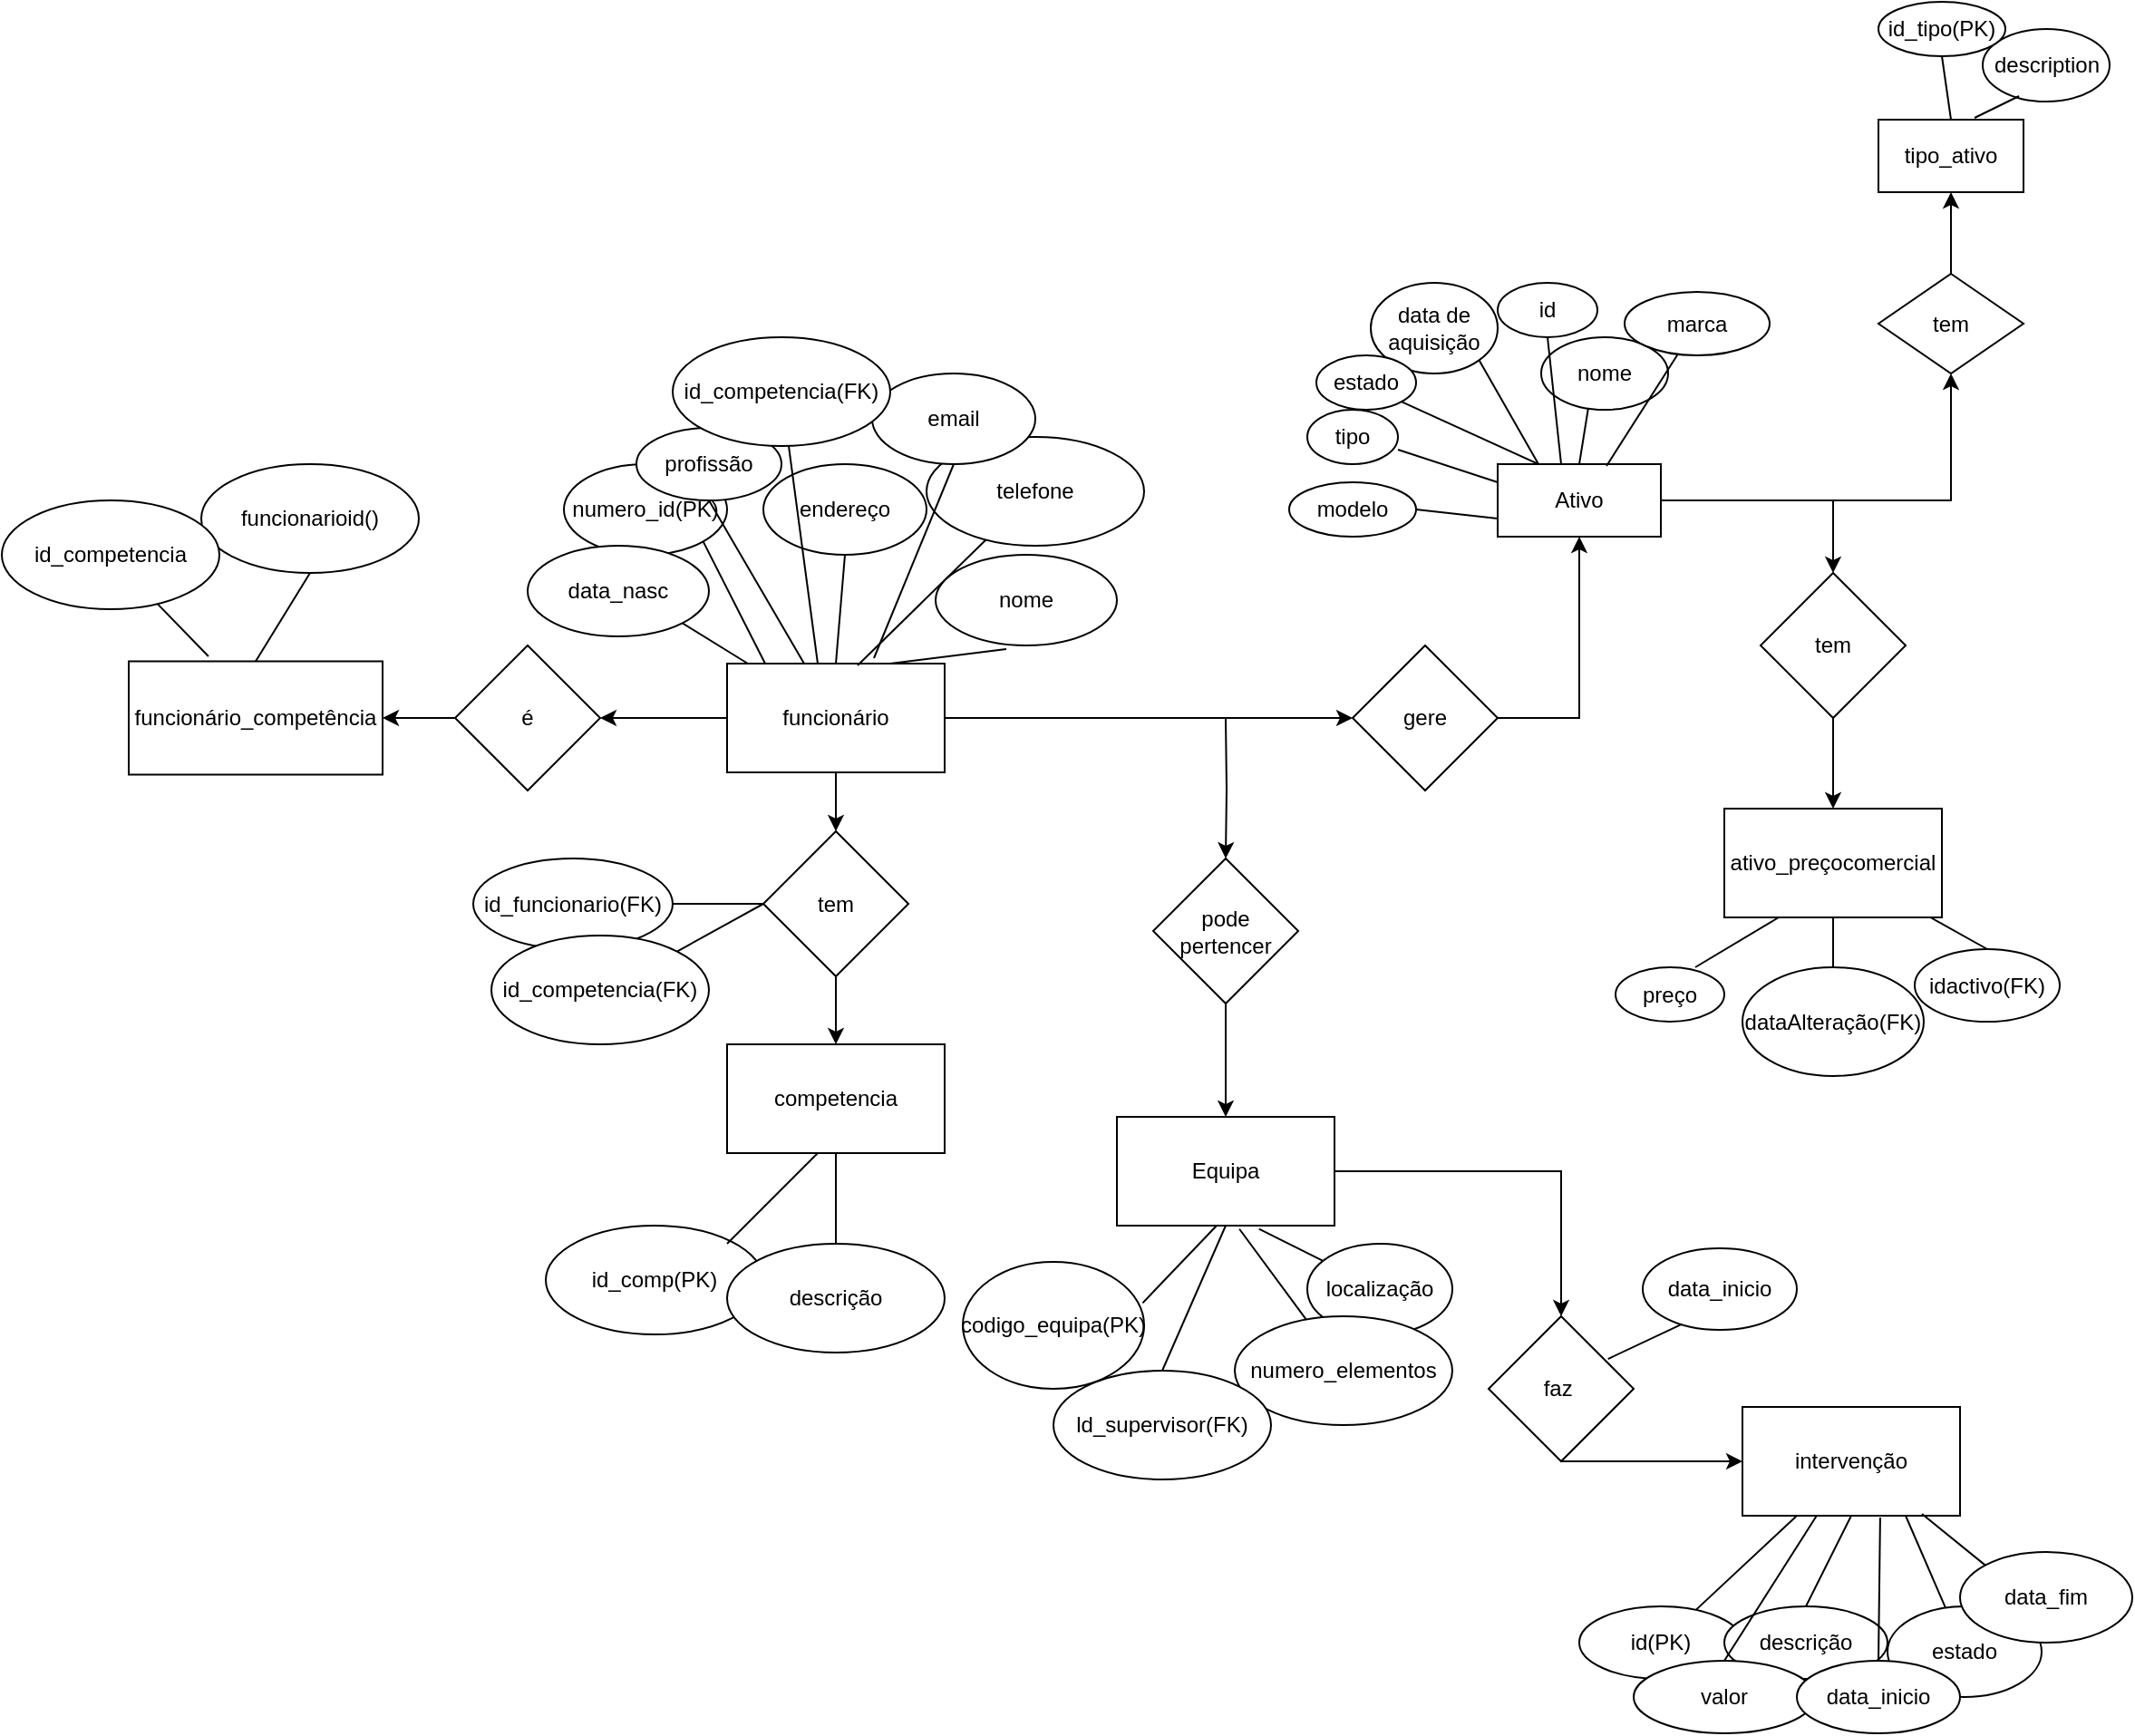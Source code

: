 <mxfile version="15.8.3" type="device"><diagram id="RiRNOo3PMDdVtDFo0Oja" name="Page-1"><mxGraphModel dx="2489" dy="1931" grid="1" gridSize="10" guides="1" tooltips="1" connect="1" arrows="1" fold="1" page="1" pageScale="1" pageWidth="827" pageHeight="1169" math="0" shadow="0"><root><mxCell id="0"/><mxCell id="1" parent="0"/><mxCell id="QVrU8I_HRrKM-z1Fk-Hs-78" style="edgeStyle=orthogonalEdgeStyle;rounded=0;orthogonalLoop=1;jettySize=auto;html=1;entryX=0.5;entryY=1;entryDx=0;entryDy=0;" parent="1" source="TFTgUp5jtIXC58tv8dnQ-1" target="QVrU8I_HRrKM-z1Fk-Hs-79" edge="1"><mxGeometry relative="1" as="geometry"><mxPoint x="540" y="-10" as="targetPoint"/><Array as="points"><mxPoint x="605" y="70"/></Array></mxGeometry></mxCell><mxCell id="QVrU8I_HRrKM-z1Fk-Hs-81" style="edgeStyle=orthogonalEdgeStyle;rounded=0;orthogonalLoop=1;jettySize=auto;html=1;" parent="1" source="TFTgUp5jtIXC58tv8dnQ-1" target="QVrU8I_HRrKM-z1Fk-Hs-82" edge="1"><mxGeometry relative="1" as="geometry"><mxPoint x="490" y="210" as="targetPoint"/></mxGeometry></mxCell><mxCell id="TFTgUp5jtIXC58tv8dnQ-1" value="Ativo" style="rounded=0;whiteSpace=wrap;html=1;" parent="1" vertex="1"><mxGeometry x="355" y="50" width="90" height="40" as="geometry"/></mxCell><mxCell id="TFTgUp5jtIXC58tv8dnQ-6" value="id" style="ellipse;whiteSpace=wrap;html=1;rounded=0;" parent="1" vertex="1"><mxGeometry x="355" y="-50" width="55" height="30" as="geometry"/></mxCell><mxCell id="TFTgUp5jtIXC58tv8dnQ-9" value="nome" style="ellipse;whiteSpace=wrap;html=1;" parent="1" vertex="1"><mxGeometry x="379" y="-20" width="70" height="40" as="geometry"/></mxCell><mxCell id="TFTgUp5jtIXC58tv8dnQ-10" value="data de aquisição" style="ellipse;whiteSpace=wrap;html=1;rounded=0;" parent="1" vertex="1"><mxGeometry x="285" y="-50" width="70" height="50" as="geometry"/></mxCell><mxCell id="TFTgUp5jtIXC58tv8dnQ-13" value="estado" style="ellipse;whiteSpace=wrap;html=1;rounded=0;" parent="1" vertex="1"><mxGeometry x="255" y="-10" width="55" height="30" as="geometry"/></mxCell><mxCell id="TFTgUp5jtIXC58tv8dnQ-15" value="marca" style="ellipse;whiteSpace=wrap;html=1;rounded=0;" parent="1" vertex="1"><mxGeometry x="425" y="-45" width="80" height="35" as="geometry"/></mxCell><mxCell id="TFTgUp5jtIXC58tv8dnQ-17" value="modelo" style="ellipse;whiteSpace=wrap;html=1;rounded=0;" parent="1" vertex="1"><mxGeometry x="240" y="60" width="70" height="30" as="geometry"/></mxCell><mxCell id="TFTgUp5jtIXC58tv8dnQ-19" value="tipo" style="ellipse;whiteSpace=wrap;html=1;rounded=0;" parent="1" vertex="1"><mxGeometry x="250" y="20" width="50" height="30" as="geometry"/></mxCell><mxCell id="TFTgUp5jtIXC58tv8dnQ-28" value="ativo_preçocomercial" style="rounded=0;whiteSpace=wrap;html=1;" parent="1" vertex="1"><mxGeometry x="480" y="240" width="120" height="60" as="geometry"/></mxCell><mxCell id="TFTgUp5jtIXC58tv8dnQ-29" value="idactivo(FK)" style="ellipse;whiteSpace=wrap;html=1;rounded=0;" parent="1" vertex="1"><mxGeometry x="585" y="317.5" width="80" height="40" as="geometry"/></mxCell><mxCell id="TFTgUp5jtIXC58tv8dnQ-31" value="preço" style="ellipse;whiteSpace=wrap;html=1;rounded=0;" parent="1" vertex="1"><mxGeometry x="420" y="327.5" width="60" height="30" as="geometry"/></mxCell><mxCell id="TFTgUp5jtIXC58tv8dnQ-33" value="dataAlteração(FK)" style="ellipse;whiteSpace=wrap;html=1;rounded=0;" parent="1" vertex="1"><mxGeometry x="490" y="327.5" width="100" height="60" as="geometry"/></mxCell><mxCell id="QVrU8I_HRrKM-z1Fk-Hs-20" value="" style="edgeStyle=orthogonalEdgeStyle;rounded=0;orthogonalLoop=1;jettySize=auto;html=1;" parent="1" source="QVrU8I_HRrKM-z1Fk-Hs-1" target="QVrU8I_HRrKM-z1Fk-Hs-19" edge="1"><mxGeometry relative="1" as="geometry"/></mxCell><mxCell id="QVrU8I_HRrKM-z1Fk-Hs-68" style="edgeStyle=orthogonalEdgeStyle;rounded=0;orthogonalLoop=1;jettySize=auto;html=1;entryX=0;entryY=0.5;entryDx=0;entryDy=0;" parent="1" source="QVrU8I_HRrKM-z1Fk-Hs-1" target="QVrU8I_HRrKM-z1Fk-Hs-69" edge="1"><mxGeometry relative="1" as="geometry"><mxPoint x="330" y="190" as="targetPoint"/></mxGeometry></mxCell><mxCell id="V7a0-rf93UVEj5yOAoAt-1" style="edgeStyle=orthogonalEdgeStyle;rounded=0;orthogonalLoop=1;jettySize=auto;html=1;entryX=1;entryY=0.5;entryDx=0;entryDy=0;" edge="1" parent="1" source="QVrU8I_HRrKM-z1Fk-Hs-1" target="QVrU8I_HRrKM-z1Fk-Hs-41"><mxGeometry relative="1" as="geometry"/></mxCell><mxCell id="QVrU8I_HRrKM-z1Fk-Hs-1" value="funcionário" style="rounded=0;whiteSpace=wrap;html=1;" parent="1" vertex="1"><mxGeometry x="-70" y="160" width="120" height="60" as="geometry"/></mxCell><mxCell id="QVrU8I_HRrKM-z1Fk-Hs-3" value="numero_id(PK)" style="ellipse;whiteSpace=wrap;html=1;" parent="1" vertex="1"><mxGeometry x="-160" y="50" width="90" height="50" as="geometry"/></mxCell><mxCell id="QVrU8I_HRrKM-z1Fk-Hs-5" value="nome" style="ellipse;whiteSpace=wrap;html=1;" parent="1" vertex="1"><mxGeometry x="45" y="100" width="100" height="50" as="geometry"/></mxCell><mxCell id="QVrU8I_HRrKM-z1Fk-Hs-6" value="data_nasc" style="ellipse;whiteSpace=wrap;html=1;rounded=0;" parent="1" vertex="1"><mxGeometry x="-180" y="95" width="100" height="50" as="geometry"/></mxCell><mxCell id="QVrU8I_HRrKM-z1Fk-Hs-8" value="endereço" style="ellipse;whiteSpace=wrap;html=1;rounded=0;" parent="1" vertex="1"><mxGeometry x="-50" y="50" width="90" height="50" as="geometry"/></mxCell><mxCell id="QVrU8I_HRrKM-z1Fk-Hs-10" value="profissão" style="ellipse;whiteSpace=wrap;html=1;rounded=0;" parent="1" vertex="1"><mxGeometry x="-120" y="30" width="80" height="40" as="geometry"/></mxCell><mxCell id="QVrU8I_HRrKM-z1Fk-Hs-12" value="telefone" style="ellipse;whiteSpace=wrap;html=1;rounded=0;" parent="1" vertex="1"><mxGeometry x="40" y="35" width="120" height="60" as="geometry"/></mxCell><mxCell id="QVrU8I_HRrKM-z1Fk-Hs-14" value="email" style="ellipse;whiteSpace=wrap;html=1;rounded=0;" parent="1" vertex="1"><mxGeometry x="10" width="90" height="50" as="geometry"/></mxCell><mxCell id="QVrU8I_HRrKM-z1Fk-Hs-16" value="id_competencia(FK)" style="ellipse;whiteSpace=wrap;html=1;rounded=0;" parent="1" vertex="1"><mxGeometry x="-100" y="-20" width="120" height="60" as="geometry"/></mxCell><mxCell id="QVrU8I_HRrKM-z1Fk-Hs-22" value="" style="edgeStyle=orthogonalEdgeStyle;rounded=0;orthogonalLoop=1;jettySize=auto;html=1;" parent="1" source="QVrU8I_HRrKM-z1Fk-Hs-19" target="QVrU8I_HRrKM-z1Fk-Hs-21" edge="1"><mxGeometry relative="1" as="geometry"/></mxCell><mxCell id="QVrU8I_HRrKM-z1Fk-Hs-19" value="tem" style="rhombus;whiteSpace=wrap;html=1;rounded=0;" parent="1" vertex="1"><mxGeometry x="-50" y="252.5" width="80" height="80" as="geometry"/></mxCell><mxCell id="QVrU8I_HRrKM-z1Fk-Hs-21" value="competencia" style="whiteSpace=wrap;html=1;rounded=0;" parent="1" vertex="1"><mxGeometry x="-70" y="370" width="120" height="60" as="geometry"/></mxCell><mxCell id="QVrU8I_HRrKM-z1Fk-Hs-23" value="id_comp(PK)" style="ellipse;whiteSpace=wrap;html=1;rounded=0;" parent="1" vertex="1"><mxGeometry x="-170" y="470" width="120" height="60" as="geometry"/></mxCell><mxCell id="QVrU8I_HRrKM-z1Fk-Hs-25" value="descrição" style="ellipse;whiteSpace=wrap;html=1;rounded=0;" parent="1" vertex="1"><mxGeometry x="-70" y="480" width="120" height="60" as="geometry"/></mxCell><mxCell id="QVrU8I_HRrKM-z1Fk-Hs-27" value="intervenção" style="rounded=0;whiteSpace=wrap;html=1;" parent="1" vertex="1"><mxGeometry x="490" y="570" width="120" height="60" as="geometry"/></mxCell><mxCell id="QVrU8I_HRrKM-z1Fk-Hs-28" value="id(PK)" style="ellipse;whiteSpace=wrap;html=1;rounded=0;" parent="1" vertex="1"><mxGeometry x="400" y="680" width="90" height="40" as="geometry"/></mxCell><mxCell id="QVrU8I_HRrKM-z1Fk-Hs-30" value="descrição" style="ellipse;whiteSpace=wrap;html=1;rounded=0;" parent="1" vertex="1"><mxGeometry x="480" y="680" width="90" height="40" as="geometry"/></mxCell><mxCell id="QVrU8I_HRrKM-z1Fk-Hs-32" value="estado" style="ellipse;whiteSpace=wrap;html=1;rounded=0;" parent="1" vertex="1"><mxGeometry x="570" y="680" width="85" height="50" as="geometry"/></mxCell><mxCell id="QVrU8I_HRrKM-z1Fk-Hs-34" value="valor" style="ellipse;whiteSpace=wrap;html=1;rounded=0;" parent="1" vertex="1"><mxGeometry x="430" y="710" width="100" height="40" as="geometry"/></mxCell><mxCell id="QVrU8I_HRrKM-z1Fk-Hs-36" value="data_inicio" style="ellipse;whiteSpace=wrap;html=1;rounded=0;" parent="1" vertex="1"><mxGeometry x="520" y="710" width="90" height="40" as="geometry"/></mxCell><mxCell id="QVrU8I_HRrKM-z1Fk-Hs-38" value="data_fim" style="ellipse;whiteSpace=wrap;html=1;rounded=0;" parent="1" vertex="1"><mxGeometry x="610" y="650" width="95" height="50" as="geometry"/></mxCell><mxCell id="FYYSEpjkV9HO7ayscq3n-6" style="edgeStyle=orthogonalEdgeStyle;rounded=0;orthogonalLoop=1;jettySize=auto;html=1;entryX=1;entryY=0.5;entryDx=0;entryDy=0;" parent="1" source="QVrU8I_HRrKM-z1Fk-Hs-41" target="QVrU8I_HRrKM-z1Fk-Hs-42" edge="1"><mxGeometry relative="1" as="geometry"/></mxCell><mxCell id="QVrU8I_HRrKM-z1Fk-Hs-41" value="é" style="rhombus;whiteSpace=wrap;html=1;" parent="1" vertex="1"><mxGeometry x="-220" y="150" width="80" height="80" as="geometry"/></mxCell><mxCell id="QVrU8I_HRrKM-z1Fk-Hs-42" value="funcionário_competência" style="whiteSpace=wrap;html=1;" parent="1" vertex="1"><mxGeometry x="-400" y="158.75" width="140" height="62.5" as="geometry"/></mxCell><mxCell id="QVrU8I_HRrKM-z1Fk-Hs-44" value="funcionarioid()" style="ellipse;whiteSpace=wrap;html=1;" parent="1" vertex="1"><mxGeometry x="-360" y="50" width="120" height="60" as="geometry"/></mxCell><mxCell id="QVrU8I_HRrKM-z1Fk-Hs-46" value="id_competencia" style="ellipse;whiteSpace=wrap;html=1;" parent="1" vertex="1"><mxGeometry x="-470" y="70" width="120" height="60" as="geometry"/></mxCell><mxCell id="QVrU8I_HRrKM-z1Fk-Hs-63" style="edgeStyle=orthogonalEdgeStyle;rounded=0;orthogonalLoop=1;jettySize=auto;html=1;entryX=0.5;entryY=0;entryDx=0;entryDy=0;" parent="1" source="QVrU8I_HRrKM-z1Fk-Hs-48" target="QVrU8I_HRrKM-z1Fk-Hs-64" edge="1"><mxGeometry relative="1" as="geometry"><mxPoint x="345" y="560" as="targetPoint"/></mxGeometry></mxCell><mxCell id="QVrU8I_HRrKM-z1Fk-Hs-48" value="Equipa" style="rounded=0;whiteSpace=wrap;html=1;" parent="1" vertex="1"><mxGeometry x="145" y="410" width="120" height="60" as="geometry"/></mxCell><mxCell id="QVrU8I_HRrKM-z1Fk-Hs-49" value="codigo_equipa(PK)" style="ellipse;whiteSpace=wrap;html=1;rounded=0;" parent="1" vertex="1"><mxGeometry x="60" y="490" width="100" height="70" as="geometry"/></mxCell><mxCell id="QVrU8I_HRrKM-z1Fk-Hs-51" value="localização" style="ellipse;whiteSpace=wrap;html=1;rounded=0;" parent="1" vertex="1"><mxGeometry x="250" y="480" width="80" height="50" as="geometry"/></mxCell><mxCell id="QVrU8I_HRrKM-z1Fk-Hs-54" value="numero_elementos" style="ellipse;whiteSpace=wrap;html=1;rounded=0;" parent="1" vertex="1"><mxGeometry x="210" y="520" width="120" height="60" as="geometry"/></mxCell><mxCell id="QVrU8I_HRrKM-z1Fk-Hs-56" value="ld_supervisor(FK)" style="ellipse;whiteSpace=wrap;html=1;rounded=0;" parent="1" vertex="1"><mxGeometry x="110" y="550" width="120" height="60" as="geometry"/></mxCell><mxCell id="QVrU8I_HRrKM-z1Fk-Hs-62" style="edgeStyle=orthogonalEdgeStyle;rounded=0;orthogonalLoop=1;jettySize=auto;html=1;entryX=0.5;entryY=0;entryDx=0;entryDy=0;" parent="1" source="QVrU8I_HRrKM-z1Fk-Hs-61" target="QVrU8I_HRrKM-z1Fk-Hs-48" edge="1"><mxGeometry relative="1" as="geometry"/></mxCell><mxCell id="FYYSEpjkV9HO7ayscq3n-22" style="edgeStyle=orthogonalEdgeStyle;rounded=0;orthogonalLoop=1;jettySize=auto;html=1;" parent="1" target="QVrU8I_HRrKM-z1Fk-Hs-61" edge="1"><mxGeometry relative="1" as="geometry"><mxPoint x="205" y="190" as="sourcePoint"/></mxGeometry></mxCell><mxCell id="QVrU8I_HRrKM-z1Fk-Hs-61" value="pode pertencer" style="rhombus;whiteSpace=wrap;html=1;" parent="1" vertex="1"><mxGeometry x="165" y="267.5" width="80" height="80" as="geometry"/></mxCell><mxCell id="FYYSEpjkV9HO7ayscq3n-12" style="edgeStyle=orthogonalEdgeStyle;rounded=0;orthogonalLoop=1;jettySize=auto;html=1;entryX=0;entryY=0.5;entryDx=0;entryDy=0;" parent="1" source="QVrU8I_HRrKM-z1Fk-Hs-64" target="QVrU8I_HRrKM-z1Fk-Hs-27" edge="1"><mxGeometry relative="1" as="geometry"><Array as="points"><mxPoint x="450" y="600"/></Array></mxGeometry></mxCell><mxCell id="QVrU8I_HRrKM-z1Fk-Hs-64" value="faz&amp;nbsp;" style="rhombus;whiteSpace=wrap;html=1;" parent="1" vertex="1"><mxGeometry x="350" y="520" width="80" height="80" as="geometry"/></mxCell><mxCell id="QVrU8I_HRrKM-z1Fk-Hs-67" value="data_inicio" style="ellipse;whiteSpace=wrap;html=1;" parent="1" vertex="1"><mxGeometry x="435" y="482.5" width="85" height="45" as="geometry"/></mxCell><mxCell id="QVrU8I_HRrKM-z1Fk-Hs-70" style="edgeStyle=orthogonalEdgeStyle;rounded=0;orthogonalLoop=1;jettySize=auto;html=1;entryX=0.5;entryY=1;entryDx=0;entryDy=0;exitX=1;exitY=0.5;exitDx=0;exitDy=0;" parent="1" source="QVrU8I_HRrKM-z1Fk-Hs-69" target="TFTgUp5jtIXC58tv8dnQ-1" edge="1"><mxGeometry relative="1" as="geometry"/></mxCell><mxCell id="QVrU8I_HRrKM-z1Fk-Hs-69" value="gere" style="rhombus;whiteSpace=wrap;html=1;" parent="1" vertex="1"><mxGeometry x="275" y="150" width="80" height="80" as="geometry"/></mxCell><mxCell id="QVrU8I_HRrKM-z1Fk-Hs-75" value="tipo_ativo" style="rounded=0;whiteSpace=wrap;html=1;" parent="1" vertex="1"><mxGeometry x="565" y="-140" width="80" height="40" as="geometry"/></mxCell><mxCell id="QVrU8I_HRrKM-z1Fk-Hs-76" value="description" style="ellipse;whiteSpace=wrap;html=1;rounded=0;" parent="1" vertex="1"><mxGeometry x="622.5" y="-190" width="70" height="40" as="geometry"/></mxCell><mxCell id="QVrU8I_HRrKM-z1Fk-Hs-77" value="id_tipo(PK)" style="ellipse;whiteSpace=wrap;html=1;rounded=0;" parent="1" vertex="1"><mxGeometry x="565" y="-205" width="70" height="30" as="geometry"/></mxCell><mxCell id="QVrU8I_HRrKM-z1Fk-Hs-80" style="edgeStyle=orthogonalEdgeStyle;rounded=0;orthogonalLoop=1;jettySize=auto;html=1;entryX=0.5;entryY=1;entryDx=0;entryDy=0;" parent="1" source="QVrU8I_HRrKM-z1Fk-Hs-79" target="QVrU8I_HRrKM-z1Fk-Hs-75" edge="1"><mxGeometry relative="1" as="geometry"/></mxCell><mxCell id="QVrU8I_HRrKM-z1Fk-Hs-79" value="tem" style="rhombus;whiteSpace=wrap;html=1;" parent="1" vertex="1"><mxGeometry x="565" y="-55" width="80" height="55" as="geometry"/></mxCell><mxCell id="QVrU8I_HRrKM-z1Fk-Hs-83" style="edgeStyle=orthogonalEdgeStyle;rounded=0;orthogonalLoop=1;jettySize=auto;html=1;entryX=0.5;entryY=0;entryDx=0;entryDy=0;" parent="1" source="QVrU8I_HRrKM-z1Fk-Hs-82" target="TFTgUp5jtIXC58tv8dnQ-28" edge="1"><mxGeometry relative="1" as="geometry"/></mxCell><mxCell id="QVrU8I_HRrKM-z1Fk-Hs-82" value="tem" style="rhombus;whiteSpace=wrap;html=1;" parent="1" vertex="1"><mxGeometry x="500" y="110" width="80" height="80" as="geometry"/></mxCell><mxCell id="FYYSEpjkV9HO7ayscq3n-1" value="id_funcionario(FK)" style="ellipse;whiteSpace=wrap;html=1;rounded=0;" parent="1" vertex="1"><mxGeometry x="-210" y="267.5" width="110" height="50" as="geometry"/></mxCell><mxCell id="FYYSEpjkV9HO7ayscq3n-4" value="id_competencia(FK)" style="ellipse;whiteSpace=wrap;html=1;" parent="1" vertex="1"><mxGeometry x="-200" y="310" width="120" height="60" as="geometry"/></mxCell><mxCell id="FYYSEpjkV9HO7ayscq3n-10" style="edgeStyle=orthogonalEdgeStyle;rounded=0;orthogonalLoop=1;jettySize=auto;html=1;exitX=0.5;exitY=1;exitDx=0;exitDy=0;" parent="1" source="FYYSEpjkV9HO7ayscq3n-4" target="FYYSEpjkV9HO7ayscq3n-4" edge="1"><mxGeometry relative="1" as="geometry"/></mxCell><mxCell id="FYYSEpjkV9HO7ayscq3n-15" value="" style="endArrow=none;html=1;rounded=0;entryX=0.25;entryY=1;entryDx=0;entryDy=0;" parent="1" source="QVrU8I_HRrKM-z1Fk-Hs-28" target="QVrU8I_HRrKM-z1Fk-Hs-27" edge="1"><mxGeometry width="50" height="50" relative="1" as="geometry"><mxPoint x="325" y="770" as="sourcePoint"/><mxPoint x="375" y="720" as="targetPoint"/></mxGeometry></mxCell><mxCell id="FYYSEpjkV9HO7ayscq3n-16" value="" style="endArrow=none;html=1;rounded=0;exitX=0.5;exitY=0;exitDx=0;exitDy=0;" parent="1" source="QVrU8I_HRrKM-z1Fk-Hs-34" target="QVrU8I_HRrKM-z1Fk-Hs-27" edge="1"><mxGeometry width="50" height="50" relative="1" as="geometry"><mxPoint x="458.276" y="681.724" as="sourcePoint"/><mxPoint x="500" y="640" as="targetPoint"/></mxGeometry></mxCell><mxCell id="FYYSEpjkV9HO7ayscq3n-17" value="" style="endArrow=none;html=1;rounded=0;entryX=0.5;entryY=1;entryDx=0;entryDy=0;exitX=0.5;exitY=0;exitDx=0;exitDy=0;" parent="1" source="QVrU8I_HRrKM-z1Fk-Hs-30" target="QVrU8I_HRrKM-z1Fk-Hs-27" edge="1"><mxGeometry width="50" height="50" relative="1" as="geometry"><mxPoint x="468.276" y="691.724" as="sourcePoint"/><mxPoint x="510" y="650" as="targetPoint"/></mxGeometry></mxCell><mxCell id="FYYSEpjkV9HO7ayscq3n-18" value="" style="endArrow=none;html=1;rounded=0;entryX=0.633;entryY=1.017;entryDx=0;entryDy=0;entryPerimeter=0;exitX=0.5;exitY=0;exitDx=0;exitDy=0;" parent="1" source="QVrU8I_HRrKM-z1Fk-Hs-36" target="QVrU8I_HRrKM-z1Fk-Hs-27" edge="1"><mxGeometry width="50" height="50" relative="1" as="geometry"><mxPoint x="478.276" y="701.724" as="sourcePoint"/><mxPoint x="520" y="660" as="targetPoint"/></mxGeometry></mxCell><mxCell id="FYYSEpjkV9HO7ayscq3n-19" value="" style="endArrow=none;html=1;rounded=0;entryX=0.75;entryY=1;entryDx=0;entryDy=0;" parent="1" source="QVrU8I_HRrKM-z1Fk-Hs-32" target="QVrU8I_HRrKM-z1Fk-Hs-27" edge="1"><mxGeometry width="50" height="50" relative="1" as="geometry"><mxPoint x="488.276" y="711.724" as="sourcePoint"/><mxPoint x="530" y="670" as="targetPoint"/></mxGeometry></mxCell><mxCell id="FYYSEpjkV9HO7ayscq3n-20" value="" style="endArrow=none;html=1;rounded=0;entryX=0.825;entryY=0.983;entryDx=0;entryDy=0;entryPerimeter=0;exitX=0;exitY=0;exitDx=0;exitDy=0;" parent="1" source="QVrU8I_HRrKM-z1Fk-Hs-38" target="QVrU8I_HRrKM-z1Fk-Hs-27" edge="1"><mxGeometry width="50" height="50" relative="1" as="geometry"><mxPoint x="585.085" y="672.195" as="sourcePoint"/><mxPoint x="560" y="640" as="targetPoint"/></mxGeometry></mxCell><mxCell id="FYYSEpjkV9HO7ayscq3n-24" value="" style="endArrow=none;html=1;rounded=0;entryX=0;entryY=0.5;entryDx=0;entryDy=0;exitX=1;exitY=0.5;exitDx=0;exitDy=0;" parent="1" source="FYYSEpjkV9HO7ayscq3n-1" target="QVrU8I_HRrKM-z1Fk-Hs-19" edge="1"><mxGeometry width="50" height="50" relative="1" as="geometry"><mxPoint x="-100" y="320" as="sourcePoint"/><mxPoint x="-50" y="270" as="targetPoint"/></mxGeometry></mxCell><mxCell id="FYYSEpjkV9HO7ayscq3n-25" value="" style="endArrow=none;html=1;rounded=0;entryX=0;entryY=0.5;entryDx=0;entryDy=0;exitX=1;exitY=0;exitDx=0;exitDy=0;" parent="1" source="FYYSEpjkV9HO7ayscq3n-4" target="QVrU8I_HRrKM-z1Fk-Hs-19" edge="1"><mxGeometry width="50" height="50" relative="1" as="geometry"><mxPoint x="-90" y="302.5" as="sourcePoint"/><mxPoint x="-40" y="302.5" as="targetPoint"/></mxGeometry></mxCell><mxCell id="FYYSEpjkV9HO7ayscq3n-26" value="" style="endArrow=none;html=1;rounded=0;" parent="1" edge="1"><mxGeometry width="50" height="50" relative="1" as="geometry"><mxPoint x="-70" y="480" as="sourcePoint"/><mxPoint x="-20" y="430" as="targetPoint"/></mxGeometry></mxCell><mxCell id="FYYSEpjkV9HO7ayscq3n-27" value="" style="endArrow=none;html=1;rounded=0;entryX=0.5;entryY=1;entryDx=0;entryDy=0;exitX=0.5;exitY=0;exitDx=0;exitDy=0;" parent="1" source="QVrU8I_HRrKM-z1Fk-Hs-25" target="QVrU8I_HRrKM-z1Fk-Hs-21" edge="1"><mxGeometry width="50" height="50" relative="1" as="geometry"><mxPoint x="-20" y="480" as="sourcePoint"/><mxPoint x="30" y="430" as="targetPoint"/></mxGeometry></mxCell><mxCell id="FYYSEpjkV9HO7ayscq3n-29" value="" style="endArrow=none;html=1;rounded=0;exitX=0.992;exitY=0.324;exitDx=0;exitDy=0;exitPerimeter=0;" parent="1" source="QVrU8I_HRrKM-z1Fk-Hs-49" edge="1"><mxGeometry width="50" height="50" relative="1" as="geometry"><mxPoint x="150" y="520" as="sourcePoint"/><mxPoint x="200" y="470" as="targetPoint"/></mxGeometry></mxCell><mxCell id="FYYSEpjkV9HO7ayscq3n-30" value="" style="endArrow=none;html=1;rounded=0;entryX=0.5;entryY=1;entryDx=0;entryDy=0;exitX=0.5;exitY=0;exitDx=0;exitDy=0;" parent="1" source="QVrU8I_HRrKM-z1Fk-Hs-56" target="QVrU8I_HRrKM-z1Fk-Hs-48" edge="1"><mxGeometry width="50" height="50" relative="1" as="geometry"><mxPoint x="170" y="530" as="sourcePoint"/><mxPoint x="220" y="480" as="targetPoint"/></mxGeometry></mxCell><mxCell id="FYYSEpjkV9HO7ayscq3n-31" value="" style="endArrow=none;html=1;rounded=0;entryX=0.563;entryY=1.031;entryDx=0;entryDy=0;entryPerimeter=0;" parent="1" source="QVrU8I_HRrKM-z1Fk-Hs-54" target="QVrU8I_HRrKM-z1Fk-Hs-48" edge="1"><mxGeometry width="50" height="50" relative="1" as="geometry"><mxPoint x="180" y="560" as="sourcePoint"/><mxPoint x="215" y="480.0" as="targetPoint"/></mxGeometry></mxCell><mxCell id="FYYSEpjkV9HO7ayscq3n-32" value="" style="endArrow=none;html=1;rounded=0;entryX=0.653;entryY=1.031;entryDx=0;entryDy=0;entryPerimeter=0;" parent="1" source="QVrU8I_HRrKM-z1Fk-Hs-51" target="QVrU8I_HRrKM-z1Fk-Hs-48" edge="1"><mxGeometry width="50" height="50" relative="1" as="geometry"><mxPoint x="259.398" y="531.824" as="sourcePoint"/><mxPoint x="222.56" y="481.86" as="targetPoint"/></mxGeometry></mxCell><mxCell id="FYYSEpjkV9HO7ayscq3n-33" value="" style="endArrow=none;html=1;rounded=0;exitX=0.823;exitY=0.294;exitDx=0;exitDy=0;exitPerimeter=0;entryX=0.255;entryY=0.93;entryDx=0;entryDy=0;entryPerimeter=0;" parent="1" source="QVrU8I_HRrKM-z1Fk-Hs-64" target="QVrU8I_HRrKM-z1Fk-Hs-67" edge="1"><mxGeometry width="50" height="50" relative="1" as="geometry"><mxPoint x="420" y="570" as="sourcePoint"/><mxPoint x="470" y="520" as="targetPoint"/></mxGeometry></mxCell><mxCell id="FYYSEpjkV9HO7ayscq3n-34" value="" style="endArrow=none;html=1;rounded=0;exitX=0.5;exitY=0;exitDx=0;exitDy=0;entryX=0.5;entryY=1;entryDx=0;entryDy=0;" parent="1" source="QVrU8I_HRrKM-z1Fk-Hs-42" target="QVrU8I_HRrKM-z1Fk-Hs-44" edge="1"><mxGeometry width="50" height="50" relative="1" as="geometry"><mxPoint x="-330" y="160" as="sourcePoint"/><mxPoint x="-280" y="110" as="targetPoint"/></mxGeometry></mxCell><mxCell id="FYYSEpjkV9HO7ayscq3n-35" value="" style="endArrow=none;html=1;rounded=0;exitX=0.314;exitY=-0.044;exitDx=0;exitDy=0;exitPerimeter=0;" parent="1" source="QVrU8I_HRrKM-z1Fk-Hs-42" target="QVrU8I_HRrKM-z1Fk-Hs-46" edge="1"><mxGeometry width="50" height="50" relative="1" as="geometry"><mxPoint x="-320" y="157.5" as="sourcePoint"/><mxPoint x="-290" y="120" as="targetPoint"/></mxGeometry></mxCell><mxCell id="FYYSEpjkV9HO7ayscq3n-36" value="" style="endArrow=none;html=1;rounded=0;entryX=1;entryY=1;entryDx=0;entryDy=0;exitX=0.175;exitY=0;exitDx=0;exitDy=0;exitPerimeter=0;" parent="1" source="QVrU8I_HRrKM-z1Fk-Hs-1" target="QVrU8I_HRrKM-z1Fk-Hs-3" edge="1"><mxGeometry width="50" height="50" relative="1" as="geometry"><mxPoint x="-30" y="160" as="sourcePoint"/><mxPoint x="20" y="110" as="targetPoint"/></mxGeometry></mxCell><mxCell id="FYYSEpjkV9HO7ayscq3n-37" value="" style="endArrow=none;html=1;rounded=0;entryX=0.5;entryY=1;entryDx=0;entryDy=0;" parent="1" source="QVrU8I_HRrKM-z1Fk-Hs-1" target="QVrU8I_HRrKM-z1Fk-Hs-10" edge="1"><mxGeometry width="50" height="50" relative="1" as="geometry"><mxPoint x="-20" y="150" as="sourcePoint"/><mxPoint y="120" as="targetPoint"/></mxGeometry></mxCell><mxCell id="FYYSEpjkV9HO7ayscq3n-38" value="" style="endArrow=none;html=1;rounded=0;exitX=0.6;exitY=0.017;exitDx=0;exitDy=0;exitPerimeter=0;" parent="1" source="QVrU8I_HRrKM-z1Fk-Hs-1" target="QVrU8I_HRrKM-z1Fk-Hs-12" edge="1"><mxGeometry width="50" height="50" relative="1" as="geometry"><mxPoint x="10" y="180" as="sourcePoint"/><mxPoint x="10" y="130" as="targetPoint"/></mxGeometry></mxCell><mxCell id="FYYSEpjkV9HO7ayscq3n-39" value="" style="endArrow=none;html=1;rounded=0;exitX=0.75;exitY=0;exitDx=0;exitDy=0;entryX=0.39;entryY=1.04;entryDx=0;entryDy=0;entryPerimeter=0;" parent="1" source="QVrU8I_HRrKM-z1Fk-Hs-1" target="QVrU8I_HRrKM-z1Fk-Hs-5" edge="1"><mxGeometry width="50" height="50" relative="1" as="geometry"><mxPoint x="12" y="171.02" as="sourcePoint"/><mxPoint x="54.833" y="89.026" as="targetPoint"/></mxGeometry></mxCell><mxCell id="FYYSEpjkV9HO7ayscq3n-40" value="" style="endArrow=none;html=1;rounded=0;entryX=1;entryY=1;entryDx=0;entryDy=0;" parent="1" source="QVrU8I_HRrKM-z1Fk-Hs-1" target="QVrU8I_HRrKM-z1Fk-Hs-6" edge="1"><mxGeometry width="50" height="50" relative="1" as="geometry"><mxPoint x="-40" y="150" as="sourcePoint"/><mxPoint x="64.833" y="99.026" as="targetPoint"/></mxGeometry></mxCell><mxCell id="FYYSEpjkV9HO7ayscq3n-41" value="" style="endArrow=none;html=1;rounded=0;entryX=0.5;entryY=1;entryDx=0;entryDy=0;exitX=0.5;exitY=0;exitDx=0;exitDy=0;" parent="1" source="QVrU8I_HRrKM-z1Fk-Hs-1" target="QVrU8I_HRrKM-z1Fk-Hs-8" edge="1"><mxGeometry width="50" height="50" relative="1" as="geometry"><mxPoint x="-30" y="160" as="sourcePoint"/><mxPoint x="-59.645" y="112.678" as="targetPoint"/></mxGeometry></mxCell><mxCell id="FYYSEpjkV9HO7ayscq3n-42" value="" style="endArrow=none;html=1;rounded=0;" parent="1" target="QVrU8I_HRrKM-z1Fk-Hs-16" edge="1"><mxGeometry width="50" height="50" relative="1" as="geometry"><mxPoint x="-20" y="160" as="sourcePoint"/><mxPoint x="-59.645" y="112.678" as="targetPoint"/></mxGeometry></mxCell><mxCell id="FYYSEpjkV9HO7ayscq3n-43" value="" style="endArrow=none;html=1;rounded=0;entryX=0.5;entryY=1;entryDx=0;entryDy=0;exitX=0.675;exitY=-0.05;exitDx=0;exitDy=0;exitPerimeter=0;" parent="1" source="QVrU8I_HRrKM-z1Fk-Hs-1" target="QVrU8I_HRrKM-z1Fk-Hs-14" edge="1"><mxGeometry width="50" height="50" relative="1" as="geometry"><mxPoint x="-10.491" y="180" as="sourcePoint"/><mxPoint x="-49.645" y="122.678" as="targetPoint"/></mxGeometry></mxCell><mxCell id="FYYSEpjkV9HO7ayscq3n-45" value="" style="endArrow=none;html=1;rounded=0;exitX=0.25;exitY=0;exitDx=0;exitDy=0;entryX=1;entryY=1;entryDx=0;entryDy=0;" parent="1" source="TFTgUp5jtIXC58tv8dnQ-1" target="TFTgUp5jtIXC58tv8dnQ-10" edge="1"><mxGeometry width="50" height="50" relative="1" as="geometry"><mxPoint x="350" y="60" as="sourcePoint"/><mxPoint x="340" y="-20" as="targetPoint"/></mxGeometry></mxCell><mxCell id="FYYSEpjkV9HO7ayscq3n-46" value="" style="endArrow=none;html=1;rounded=0;entryX=1;entryY=1;entryDx=0;entryDy=0;exitX=0.25;exitY=0;exitDx=0;exitDy=0;" parent="1" source="TFTgUp5jtIXC58tv8dnQ-1" target="TFTgUp5jtIXC58tv8dnQ-13" edge="1"><mxGeometry width="50" height="50" relative="1" as="geometry"><mxPoint x="410" y="60" as="sourcePoint"/><mxPoint x="351.98" y="1" as="targetPoint"/></mxGeometry></mxCell><mxCell id="FYYSEpjkV9HO7ayscq3n-47" value="" style="endArrow=none;html=1;rounded=0;entryX=1;entryY=0.733;entryDx=0;entryDy=0;exitX=0;exitY=0.25;exitDx=0;exitDy=0;entryPerimeter=0;" parent="1" source="TFTgUp5jtIXC58tv8dnQ-1" target="TFTgUp5jtIXC58tv8dnQ-19" edge="1"><mxGeometry width="50" height="50" relative="1" as="geometry"><mxPoint x="387.5" y="60" as="sourcePoint"/><mxPoint x="311.766" y="25.703" as="targetPoint"/></mxGeometry></mxCell><mxCell id="FYYSEpjkV9HO7ayscq3n-48" value="" style="endArrow=none;html=1;rounded=0;entryX=1;entryY=0.5;entryDx=0;entryDy=0;exitX=0;exitY=0.75;exitDx=0;exitDy=0;" parent="1" source="TFTgUp5jtIXC58tv8dnQ-1" target="TFTgUp5jtIXC58tv8dnQ-17" edge="1"><mxGeometry width="50" height="50" relative="1" as="geometry"><mxPoint x="350" y="75" as="sourcePoint"/><mxPoint x="310" y="51.99" as="targetPoint"/></mxGeometry></mxCell><mxCell id="FYYSEpjkV9HO7ayscq3n-50" value="" style="endArrow=none;html=1;rounded=0;entryX=0.5;entryY=1;entryDx=0;entryDy=0;exitX=0.389;exitY=0;exitDx=0;exitDy=0;exitPerimeter=0;" parent="1" source="TFTgUp5jtIXC58tv8dnQ-1" target="TFTgUp5jtIXC58tv8dnQ-6" edge="1"><mxGeometry width="50" height="50" relative="1" as="geometry"><mxPoint x="400" y="50" as="sourcePoint"/><mxPoint x="320" y="61.99" as="targetPoint"/></mxGeometry></mxCell><mxCell id="FYYSEpjkV9HO7ayscq3n-51" value="" style="endArrow=none;html=1;rounded=0;entryX=0.371;entryY=0.975;entryDx=0;entryDy=0;exitX=0.5;exitY=0;exitDx=0;exitDy=0;entryPerimeter=0;" parent="1" source="TFTgUp5jtIXC58tv8dnQ-1" target="TFTgUp5jtIXC58tv8dnQ-9" edge="1"><mxGeometry width="50" height="50" relative="1" as="geometry"><mxPoint x="385" y="90" as="sourcePoint"/><mxPoint x="330" y="71.99" as="targetPoint"/></mxGeometry></mxCell><mxCell id="FYYSEpjkV9HO7ayscq3n-54" value="" style="endArrow=none;html=1;rounded=0;exitX=0.667;exitY=0.025;exitDx=0;exitDy=0;exitPerimeter=0;" parent="1" source="TFTgUp5jtIXC58tv8dnQ-1" target="TFTgUp5jtIXC58tv8dnQ-15" edge="1"><mxGeometry width="50" height="50" relative="1" as="geometry"><mxPoint x="430" y="70" as="sourcePoint"/><mxPoint x="480" y="20" as="targetPoint"/></mxGeometry></mxCell><mxCell id="FYYSEpjkV9HO7ayscq3n-56" value="" style="endArrow=none;html=1;rounded=0;exitX=0.5;exitY=0;exitDx=0;exitDy=0;" parent="1" source="TFTgUp5jtIXC58tv8dnQ-29" target="TFTgUp5jtIXC58tv8dnQ-28" edge="1"><mxGeometry width="50" height="50" relative="1" as="geometry"><mxPoint x="620" y="330" as="sourcePoint"/><mxPoint x="670" y="280" as="targetPoint"/></mxGeometry></mxCell><mxCell id="FYYSEpjkV9HO7ayscq3n-59" value="" style="endArrow=none;html=1;rounded=0;entryX=0.5;entryY=1;entryDx=0;entryDy=0;exitX=0.5;exitY=0;exitDx=0;exitDy=0;" parent="1" source="TFTgUp5jtIXC58tv8dnQ-33" target="TFTgUp5jtIXC58tv8dnQ-28" edge="1"><mxGeometry width="50" height="50" relative="1" as="geometry"><mxPoint x="656.716" y="325.858" as="sourcePoint"/><mxPoint x="589.96" y="311.02" as="targetPoint"/></mxGeometry></mxCell><mxCell id="FYYSEpjkV9HO7ayscq3n-61" value="" style="endArrow=none;html=1;rounded=0;entryX=0.25;entryY=1;entryDx=0;entryDy=0;exitX=0.733;exitY=0;exitDx=0;exitDy=0;exitPerimeter=0;" parent="1" source="TFTgUp5jtIXC58tv8dnQ-31" target="TFTgUp5jtIXC58tv8dnQ-28" edge="1"><mxGeometry width="50" height="50" relative="1" as="geometry"><mxPoint x="666.716" y="335.858" as="sourcePoint"/><mxPoint x="599.96" y="321.02" as="targetPoint"/></mxGeometry></mxCell><mxCell id="FYYSEpjkV9HO7ayscq3n-63" value="" style="endArrow=none;html=1;rounded=0;entryX=0.286;entryY=0.925;entryDx=0;entryDy=0;entryPerimeter=0;exitX=0.663;exitY=-0.025;exitDx=0;exitDy=0;exitPerimeter=0;" parent="1" source="QVrU8I_HRrKM-z1Fk-Hs-75" target="QVrU8I_HRrKM-z1Fk-Hs-76" edge="1"><mxGeometry width="50" height="50" relative="1" as="geometry"><mxPoint x="620" y="-130" as="sourcePoint"/><mxPoint x="670" y="-180" as="targetPoint"/></mxGeometry></mxCell><mxCell id="FYYSEpjkV9HO7ayscq3n-64" value="" style="endArrow=none;html=1;rounded=0;entryX=0.5;entryY=1;entryDx=0;entryDy=0;exitX=0.5;exitY=0;exitDx=0;exitDy=0;" parent="1" source="QVrU8I_HRrKM-z1Fk-Hs-75" target="QVrU8I_HRrKM-z1Fk-Hs-77" edge="1"><mxGeometry width="50" height="50" relative="1" as="geometry"><mxPoint x="628.04" y="-131" as="sourcePoint"/><mxPoint x="665.02" y="-158" as="targetPoint"/></mxGeometry></mxCell></root></mxGraphModel></diagram></mxfile>